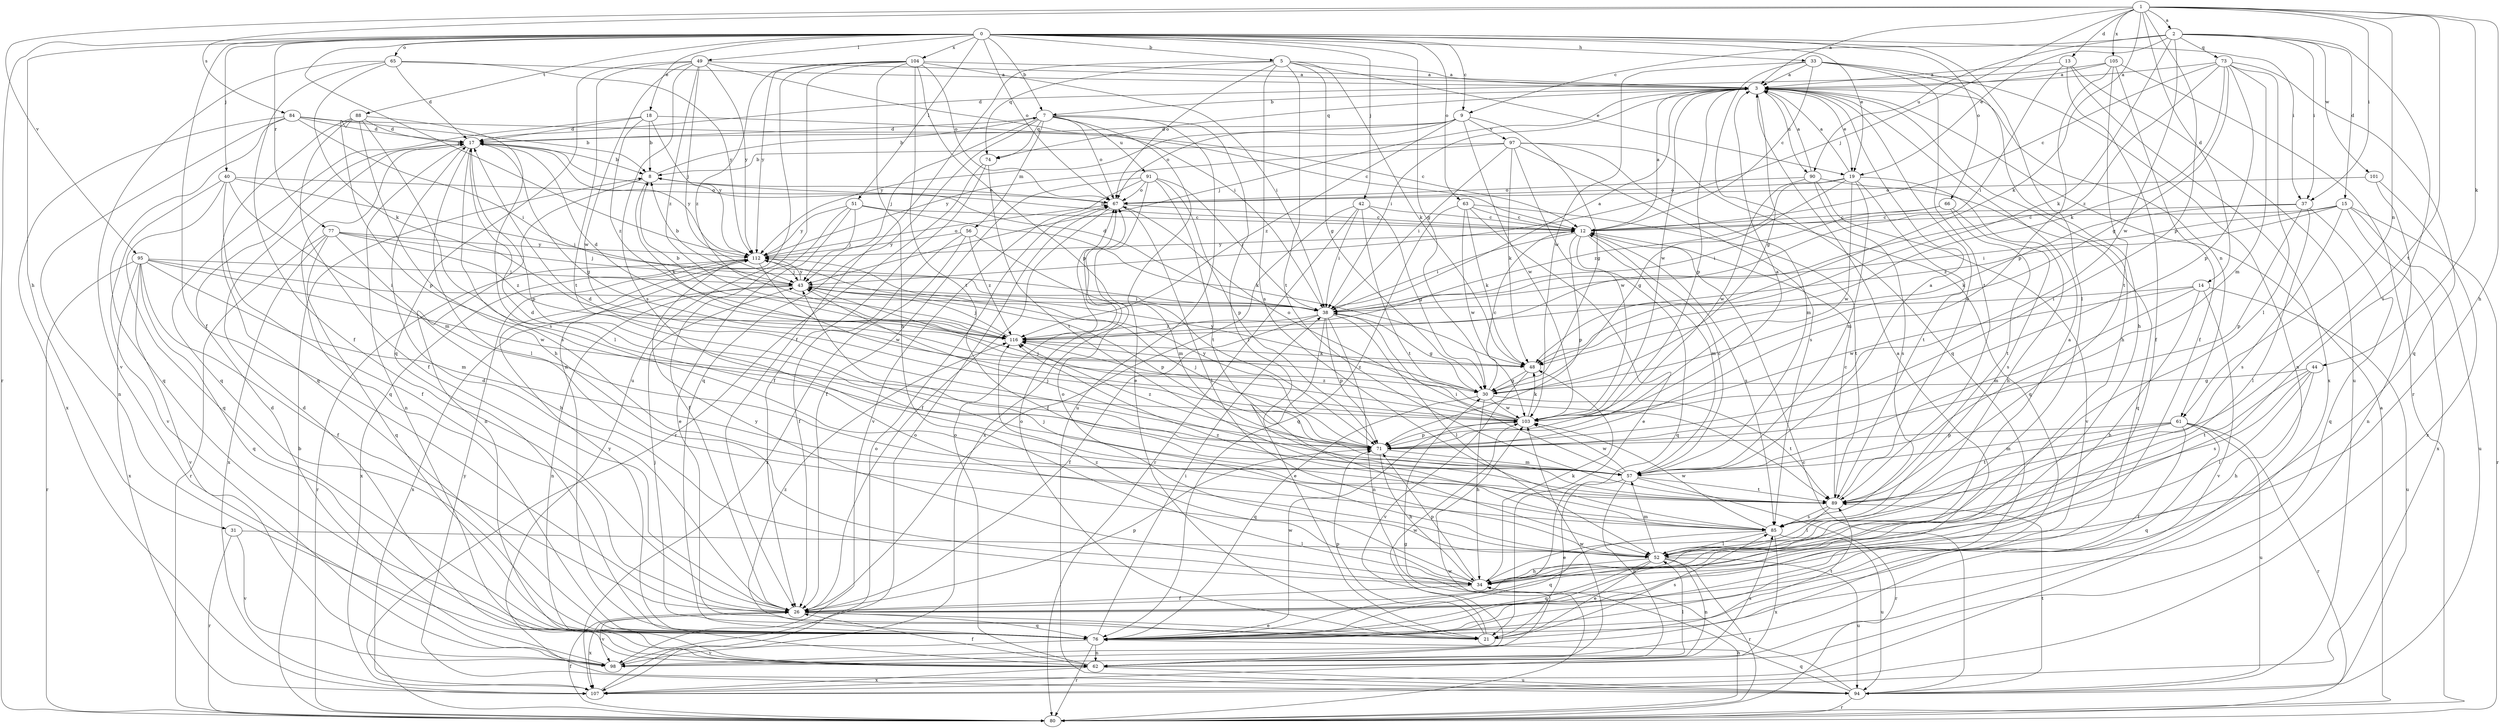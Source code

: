strict digraph  {
0;
1;
2;
3;
5;
7;
8;
9;
12;
13;
14;
15;
17;
18;
19;
21;
26;
30;
31;
33;
34;
37;
38;
40;
42;
43;
44;
48;
49;
51;
52;
56;
57;
61;
62;
63;
65;
66;
67;
71;
73;
74;
76;
77;
80;
84;
85;
88;
89;
90;
91;
94;
95;
97;
98;
101;
103;
104;
105;
107;
112;
116;
0 -> 5  [label=b];
0 -> 7  [label=b];
0 -> 9  [label=c];
0 -> 18  [label=e];
0 -> 19  [label=e];
0 -> 26  [label=f];
0 -> 30  [label=g];
0 -> 31  [label=h];
0 -> 33  [label=h];
0 -> 37  [label=i];
0 -> 40  [label=j];
0 -> 42  [label=j];
0 -> 49  [label=l];
0 -> 51  [label=l];
0 -> 52  [label=l];
0 -> 63  [label=o];
0 -> 65  [label=o];
0 -> 66  [label=o];
0 -> 67  [label=o];
0 -> 77  [label=r];
0 -> 80  [label=r];
0 -> 88  [label=t];
0 -> 104  [label=x];
0 -> 112  [label=y];
1 -> 2  [label=a];
1 -> 3  [label=a];
1 -> 13  [label=d];
1 -> 14  [label=d];
1 -> 34  [label=h];
1 -> 37  [label=i];
1 -> 43  [label=j];
1 -> 44  [label=k];
1 -> 48  [label=k];
1 -> 61  [label=n];
1 -> 71  [label=p];
1 -> 84  [label=s];
1 -> 89  [label=t];
1 -> 95  [label=v];
1 -> 105  [label=x];
2 -> 9  [label=c];
2 -> 15  [label=d];
2 -> 19  [label=e];
2 -> 37  [label=i];
2 -> 48  [label=k];
2 -> 52  [label=l];
2 -> 73  [label=q];
2 -> 90  [label=u];
2 -> 101  [label=w];
2 -> 103  [label=w];
3 -> 7  [label=b];
3 -> 19  [label=e];
3 -> 30  [label=g];
3 -> 34  [label=h];
3 -> 38  [label=i];
3 -> 43  [label=j];
3 -> 61  [label=n];
3 -> 71  [label=p];
3 -> 74  [label=q];
3 -> 90  [label=u];
3 -> 103  [label=w];
5 -> 3  [label=a];
5 -> 19  [label=e];
5 -> 26  [label=f];
5 -> 30  [label=g];
5 -> 48  [label=k];
5 -> 67  [label=o];
5 -> 74  [label=q];
5 -> 85  [label=s];
5 -> 89  [label=t];
7 -> 17  [label=d];
7 -> 21  [label=e];
7 -> 43  [label=j];
7 -> 52  [label=l];
7 -> 56  [label=m];
7 -> 67  [label=o];
7 -> 74  [label=q];
7 -> 76  [label=q];
7 -> 91  [label=u];
7 -> 94  [label=u];
8 -> 7  [label=b];
8 -> 48  [label=k];
8 -> 62  [label=n];
8 -> 67  [label=o];
9 -> 17  [label=d];
9 -> 30  [label=g];
9 -> 67  [label=o];
9 -> 97  [label=v];
9 -> 103  [label=w];
9 -> 112  [label=y];
9 -> 116  [label=z];
12 -> 3  [label=a];
12 -> 8  [label=b];
12 -> 38  [label=i];
12 -> 57  [label=m];
12 -> 71  [label=p];
12 -> 76  [label=q];
12 -> 85  [label=s];
12 -> 112  [label=y];
13 -> 3  [label=a];
13 -> 26  [label=f];
13 -> 38  [label=i];
13 -> 94  [label=u];
13 -> 107  [label=x];
14 -> 34  [label=h];
14 -> 38  [label=i];
14 -> 57  [label=m];
14 -> 94  [label=u];
14 -> 98  [label=v];
14 -> 103  [label=w];
15 -> 12  [label=c];
15 -> 38  [label=i];
15 -> 80  [label=r];
15 -> 85  [label=s];
15 -> 94  [label=u];
15 -> 107  [label=x];
15 -> 116  [label=z];
17 -> 8  [label=b];
17 -> 30  [label=g];
17 -> 52  [label=l];
17 -> 62  [label=n];
17 -> 71  [label=p];
17 -> 76  [label=q];
17 -> 85  [label=s];
17 -> 112  [label=y];
18 -> 8  [label=b];
18 -> 12  [label=c];
18 -> 17  [label=d];
18 -> 76  [label=q];
18 -> 112  [label=y];
18 -> 116  [label=z];
19 -> 3  [label=a];
19 -> 30  [label=g];
19 -> 34  [label=h];
19 -> 57  [label=m];
19 -> 67  [label=o];
19 -> 89  [label=t];
19 -> 103  [label=w];
19 -> 116  [label=z];
21 -> 43  [label=j];
21 -> 67  [label=o];
21 -> 71  [label=p];
21 -> 85  [label=s];
21 -> 89  [label=t];
21 -> 103  [label=w];
26 -> 3  [label=a];
26 -> 17  [label=d];
26 -> 21  [label=e];
26 -> 71  [label=p];
26 -> 76  [label=q];
26 -> 98  [label=v];
26 -> 107  [label=x];
30 -> 12  [label=c];
30 -> 34  [label=h];
30 -> 76  [label=q];
30 -> 89  [label=t];
30 -> 103  [label=w];
30 -> 112  [label=y];
30 -> 116  [label=z];
31 -> 52  [label=l];
31 -> 80  [label=r];
31 -> 98  [label=v];
33 -> 3  [label=a];
33 -> 12  [label=c];
33 -> 34  [label=h];
33 -> 62  [label=n];
33 -> 76  [label=q];
33 -> 89  [label=t];
33 -> 103  [label=w];
34 -> 3  [label=a];
34 -> 26  [label=f];
34 -> 48  [label=k];
34 -> 67  [label=o];
34 -> 71  [label=p];
34 -> 112  [label=y];
34 -> 116  [label=z];
37 -> 12  [label=c];
37 -> 48  [label=k];
37 -> 52  [label=l];
37 -> 71  [label=p];
37 -> 76  [label=q];
38 -> 3  [label=a];
38 -> 17  [label=d];
38 -> 21  [label=e];
38 -> 26  [label=f];
38 -> 30  [label=g];
38 -> 52  [label=l];
38 -> 62  [label=n];
38 -> 71  [label=p];
38 -> 116  [label=z];
40 -> 26  [label=f];
40 -> 38  [label=i];
40 -> 57  [label=m];
40 -> 67  [label=o];
40 -> 76  [label=q];
40 -> 98  [label=v];
42 -> 12  [label=c];
42 -> 26  [label=f];
42 -> 30  [label=g];
42 -> 38  [label=i];
42 -> 80  [label=r];
42 -> 89  [label=t];
43 -> 8  [label=b];
43 -> 38  [label=i];
43 -> 62  [label=n];
43 -> 71  [label=p];
43 -> 107  [label=x];
43 -> 112  [label=y];
44 -> 30  [label=g];
44 -> 34  [label=h];
44 -> 52  [label=l];
44 -> 85  [label=s];
44 -> 89  [label=t];
48 -> 30  [label=g];
48 -> 98  [label=v];
49 -> 3  [label=a];
49 -> 38  [label=i];
49 -> 43  [label=j];
49 -> 76  [label=q];
49 -> 85  [label=s];
49 -> 89  [label=t];
49 -> 103  [label=w];
49 -> 112  [label=y];
49 -> 116  [label=z];
51 -> 12  [label=c];
51 -> 21  [label=e];
51 -> 26  [label=f];
51 -> 43  [label=j];
51 -> 48  [label=k];
51 -> 112  [label=y];
52 -> 21  [label=e];
52 -> 34  [label=h];
52 -> 43  [label=j];
52 -> 57  [label=m];
52 -> 62  [label=n];
52 -> 76  [label=q];
52 -> 80  [label=r];
52 -> 94  [label=u];
56 -> 26  [label=f];
56 -> 57  [label=m];
56 -> 107  [label=x];
56 -> 112  [label=y];
56 -> 116  [label=z];
57 -> 3  [label=a];
57 -> 12  [label=c];
57 -> 17  [label=d];
57 -> 21  [label=e];
57 -> 38  [label=i];
57 -> 43  [label=j];
57 -> 62  [label=n];
57 -> 80  [label=r];
57 -> 89  [label=t];
57 -> 103  [label=w];
61 -> 26  [label=f];
61 -> 57  [label=m];
61 -> 71  [label=p];
61 -> 76  [label=q];
61 -> 80  [label=r];
61 -> 89  [label=t];
61 -> 94  [label=u];
62 -> 17  [label=d];
62 -> 26  [label=f];
62 -> 52  [label=l];
62 -> 67  [label=o];
62 -> 85  [label=s];
62 -> 94  [label=u];
62 -> 103  [label=w];
62 -> 107  [label=x];
63 -> 12  [label=c];
63 -> 21  [label=e];
63 -> 48  [label=k];
63 -> 76  [label=q];
63 -> 89  [label=t];
63 -> 103  [label=w];
65 -> 3  [label=a];
65 -> 17  [label=d];
65 -> 26  [label=f];
65 -> 48  [label=k];
65 -> 98  [label=v];
65 -> 112  [label=y];
66 -> 12  [label=c];
66 -> 38  [label=i];
66 -> 85  [label=s];
66 -> 89  [label=t];
67 -> 12  [label=c];
67 -> 26  [label=f];
67 -> 52  [label=l];
71 -> 3  [label=a];
71 -> 17  [label=d];
71 -> 34  [label=h];
71 -> 43  [label=j];
71 -> 57  [label=m];
71 -> 112  [label=y];
71 -> 116  [label=z];
73 -> 3  [label=a];
73 -> 12  [label=c];
73 -> 30  [label=g];
73 -> 48  [label=k];
73 -> 52  [label=l];
73 -> 57  [label=m];
73 -> 71  [label=p];
73 -> 76  [label=q];
73 -> 116  [label=z];
74 -> 26  [label=f];
74 -> 80  [label=r];
74 -> 89  [label=t];
76 -> 38  [label=i];
76 -> 62  [label=n];
76 -> 80  [label=r];
76 -> 98  [label=v];
76 -> 103  [label=w];
76 -> 112  [label=y];
76 -> 116  [label=z];
77 -> 34  [label=h];
77 -> 43  [label=j];
77 -> 76  [label=q];
77 -> 80  [label=r];
77 -> 107  [label=x];
77 -> 112  [label=y];
77 -> 116  [label=z];
80 -> 3  [label=a];
80 -> 8  [label=b];
80 -> 26  [label=f];
80 -> 34  [label=h];
80 -> 103  [label=w];
84 -> 8  [label=b];
84 -> 12  [label=c];
84 -> 17  [label=d];
84 -> 38  [label=i];
84 -> 62  [label=n];
84 -> 76  [label=q];
84 -> 107  [label=x];
85 -> 52  [label=l];
85 -> 76  [label=q];
85 -> 94  [label=u];
85 -> 103  [label=w];
85 -> 107  [label=x];
85 -> 116  [label=z];
88 -> 17  [label=d];
88 -> 26  [label=f];
88 -> 34  [label=h];
88 -> 52  [label=l];
88 -> 71  [label=p];
88 -> 76  [label=q];
88 -> 85  [label=s];
89 -> 3  [label=a];
89 -> 12  [label=c];
89 -> 52  [label=l];
89 -> 85  [label=s];
90 -> 3  [label=a];
90 -> 67  [label=o];
90 -> 76  [label=q];
90 -> 85  [label=s];
90 -> 98  [label=v];
90 -> 103  [label=w];
91 -> 26  [label=f];
91 -> 38  [label=i];
91 -> 67  [label=o];
91 -> 71  [label=p];
91 -> 89  [label=t];
91 -> 98  [label=v];
91 -> 107  [label=x];
94 -> 12  [label=c];
94 -> 30  [label=g];
94 -> 76  [label=q];
94 -> 80  [label=r];
94 -> 89  [label=t];
94 -> 112  [label=y];
95 -> 26  [label=f];
95 -> 38  [label=i];
95 -> 43  [label=j];
95 -> 57  [label=m];
95 -> 76  [label=q];
95 -> 80  [label=r];
95 -> 98  [label=v];
95 -> 103  [label=w];
95 -> 107  [label=x];
97 -> 8  [label=b];
97 -> 38  [label=i];
97 -> 48  [label=k];
97 -> 57  [label=m];
97 -> 76  [label=q];
97 -> 85  [label=s];
97 -> 103  [label=w];
97 -> 112  [label=y];
98 -> 17  [label=d];
98 -> 67  [label=o];
101 -> 62  [label=n];
101 -> 67  [label=o];
101 -> 107  [label=x];
103 -> 43  [label=j];
103 -> 48  [label=k];
103 -> 67  [label=o];
103 -> 71  [label=p];
103 -> 116  [label=z];
104 -> 3  [label=a];
104 -> 34  [label=h];
104 -> 38  [label=i];
104 -> 62  [label=n];
104 -> 67  [label=o];
104 -> 71  [label=p];
104 -> 89  [label=t];
104 -> 94  [label=u];
104 -> 112  [label=y];
104 -> 116  [label=z];
105 -> 3  [label=a];
105 -> 17  [label=d];
105 -> 26  [label=f];
105 -> 71  [label=p];
105 -> 80  [label=r];
105 -> 89  [label=t];
107 -> 67  [label=o];
112 -> 43  [label=j];
112 -> 67  [label=o];
112 -> 80  [label=r];
112 -> 103  [label=w];
112 -> 107  [label=x];
116 -> 8  [label=b];
116 -> 17  [label=d];
116 -> 43  [label=j];
116 -> 48  [label=k];
}
